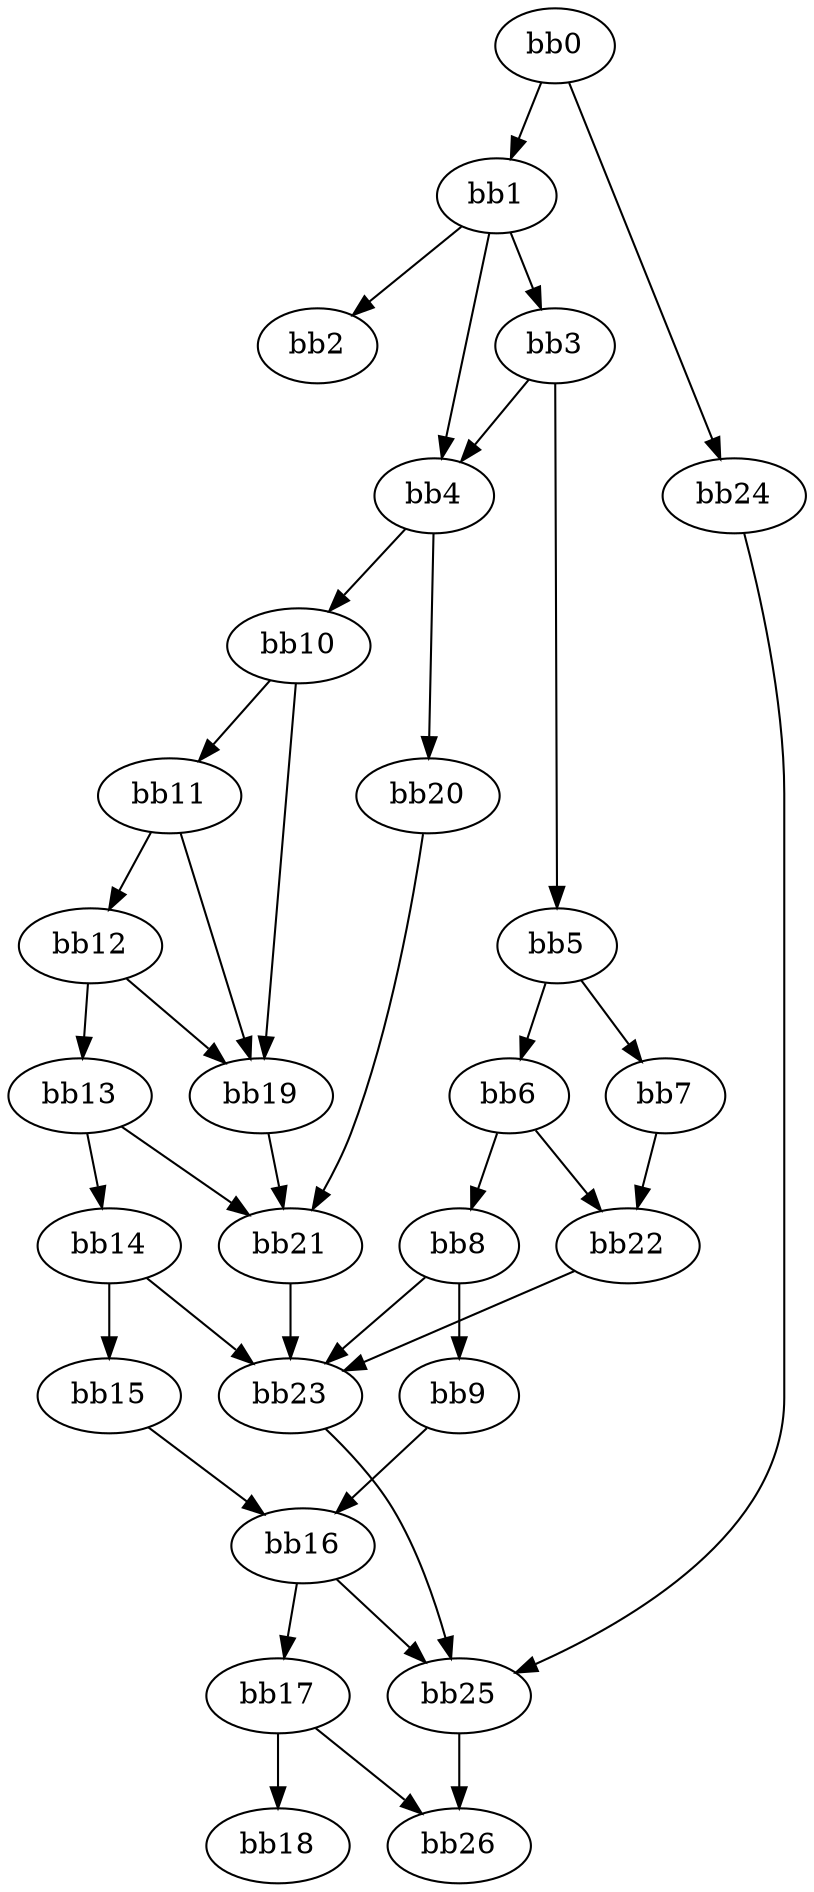 digraph {
    0 [ label = "bb0\l" ]
    1 [ label = "bb1\l" ]
    2 [ label = "bb2\l" ]
    3 [ label = "bb3\l" ]
    4 [ label = "bb4\l" ]
    5 [ label = "bb5\l" ]
    6 [ label = "bb6\l" ]
    7 [ label = "bb7\l" ]
    8 [ label = "bb8\l" ]
    9 [ label = "bb9\l" ]
    10 [ label = "bb10\l" ]
    11 [ label = "bb11\l" ]
    12 [ label = "bb12\l" ]
    13 [ label = "bb13\l" ]
    14 [ label = "bb14\l" ]
    15 [ label = "bb15\l" ]
    16 [ label = "bb16\l" ]
    17 [ label = "bb17\l" ]
    18 [ label = "bb18\l" ]
    19 [ label = "bb19\l" ]
    20 [ label = "bb20\l" ]
    21 [ label = "bb21\l" ]
    22 [ label = "bb22\l" ]
    23 [ label = "bb23\l" ]
    24 [ label = "bb24\l" ]
    25 [ label = "bb25\l" ]
    26 [ label = "bb26\l" ]
    0 -> 1 [ ]
    0 -> 24 [ ]
    1 -> 2 [ ]
    1 -> 3 [ ]
    1 -> 4 [ ]
    3 -> 4 [ ]
    3 -> 5 [ ]
    4 -> 10 [ ]
    4 -> 20 [ ]
    5 -> 6 [ ]
    5 -> 7 [ ]
    6 -> 8 [ ]
    6 -> 22 [ ]
    7 -> 22 [ ]
    8 -> 9 [ ]
    8 -> 23 [ ]
    9 -> 16 [ ]
    10 -> 11 [ ]
    10 -> 19 [ ]
    11 -> 12 [ ]
    11 -> 19 [ ]
    12 -> 13 [ ]
    12 -> 19 [ ]
    13 -> 14 [ ]
    13 -> 21 [ ]
    14 -> 15 [ ]
    14 -> 23 [ ]
    15 -> 16 [ ]
    16 -> 17 [ ]
    16 -> 25 [ ]
    17 -> 18 [ ]
    17 -> 26 [ ]
    19 -> 21 [ ]
    20 -> 21 [ ]
    21 -> 23 [ ]
    22 -> 23 [ ]
    23 -> 25 [ ]
    24 -> 25 [ ]
    25 -> 26 [ ]
}

